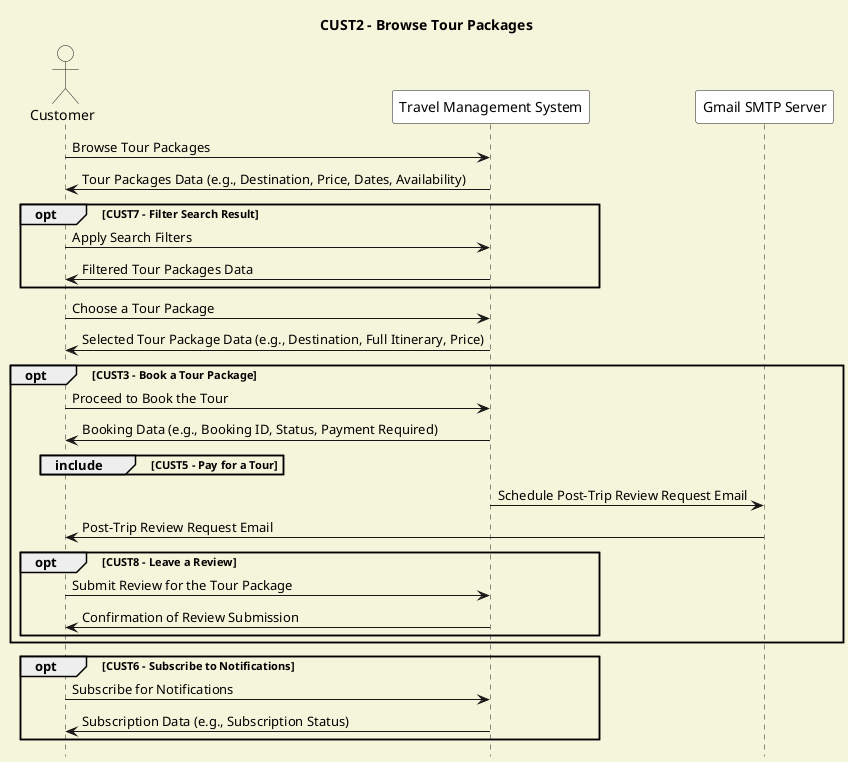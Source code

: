 @startuml
title CUST2 - Browse Tour Packages

skinparam backgroundColor #F5F5DC
hide footbox

actor Customer #F5F5DC
participant "Travel Management System" as TMS #FFFFFF
participant "Gmail SMTP Server" as SMTP #FFFFFF

Customer -> TMS : Browse Tour Packages
TMS -> Customer : Tour Packages Data (e.g., Destination, Price, Dates, Availability)

opt CUST7 - Filter Search Result
    Customer -> TMS : Apply Search Filters
    TMS -> Customer : Filtered Tour Packages Data
end

Customer -> TMS : Choose a Tour Package
TMS -> Customer : Selected Tour Package Data (e.g., Destination, Full Itinerary, Price)

opt CUST3 - Book a Tour Package
    Customer -> TMS : Proceed to Book the Tour
    TMS -> Customer : Booking Data (e.g., Booking ID, Status, Payment Required)

    group include [CUST5 - Pay for a Tour]
    end

    TMS -> SMTP : Schedule Post-Trip Review Request Email
    SMTP -> Customer : Post-Trip Review Request Email
    opt CUST8 - Leave a Review
        Customer -> TMS : Submit Review for the Tour Package
        TMS -> Customer : Confirmation of Review Submission
    end
end



opt CUST6 - Subscribe to Notifications
    Customer -> TMS : Subscribe for Notifications
    TMS -> Customer : Subscription Data (e.g., Subscription Status)
end

@enduml
